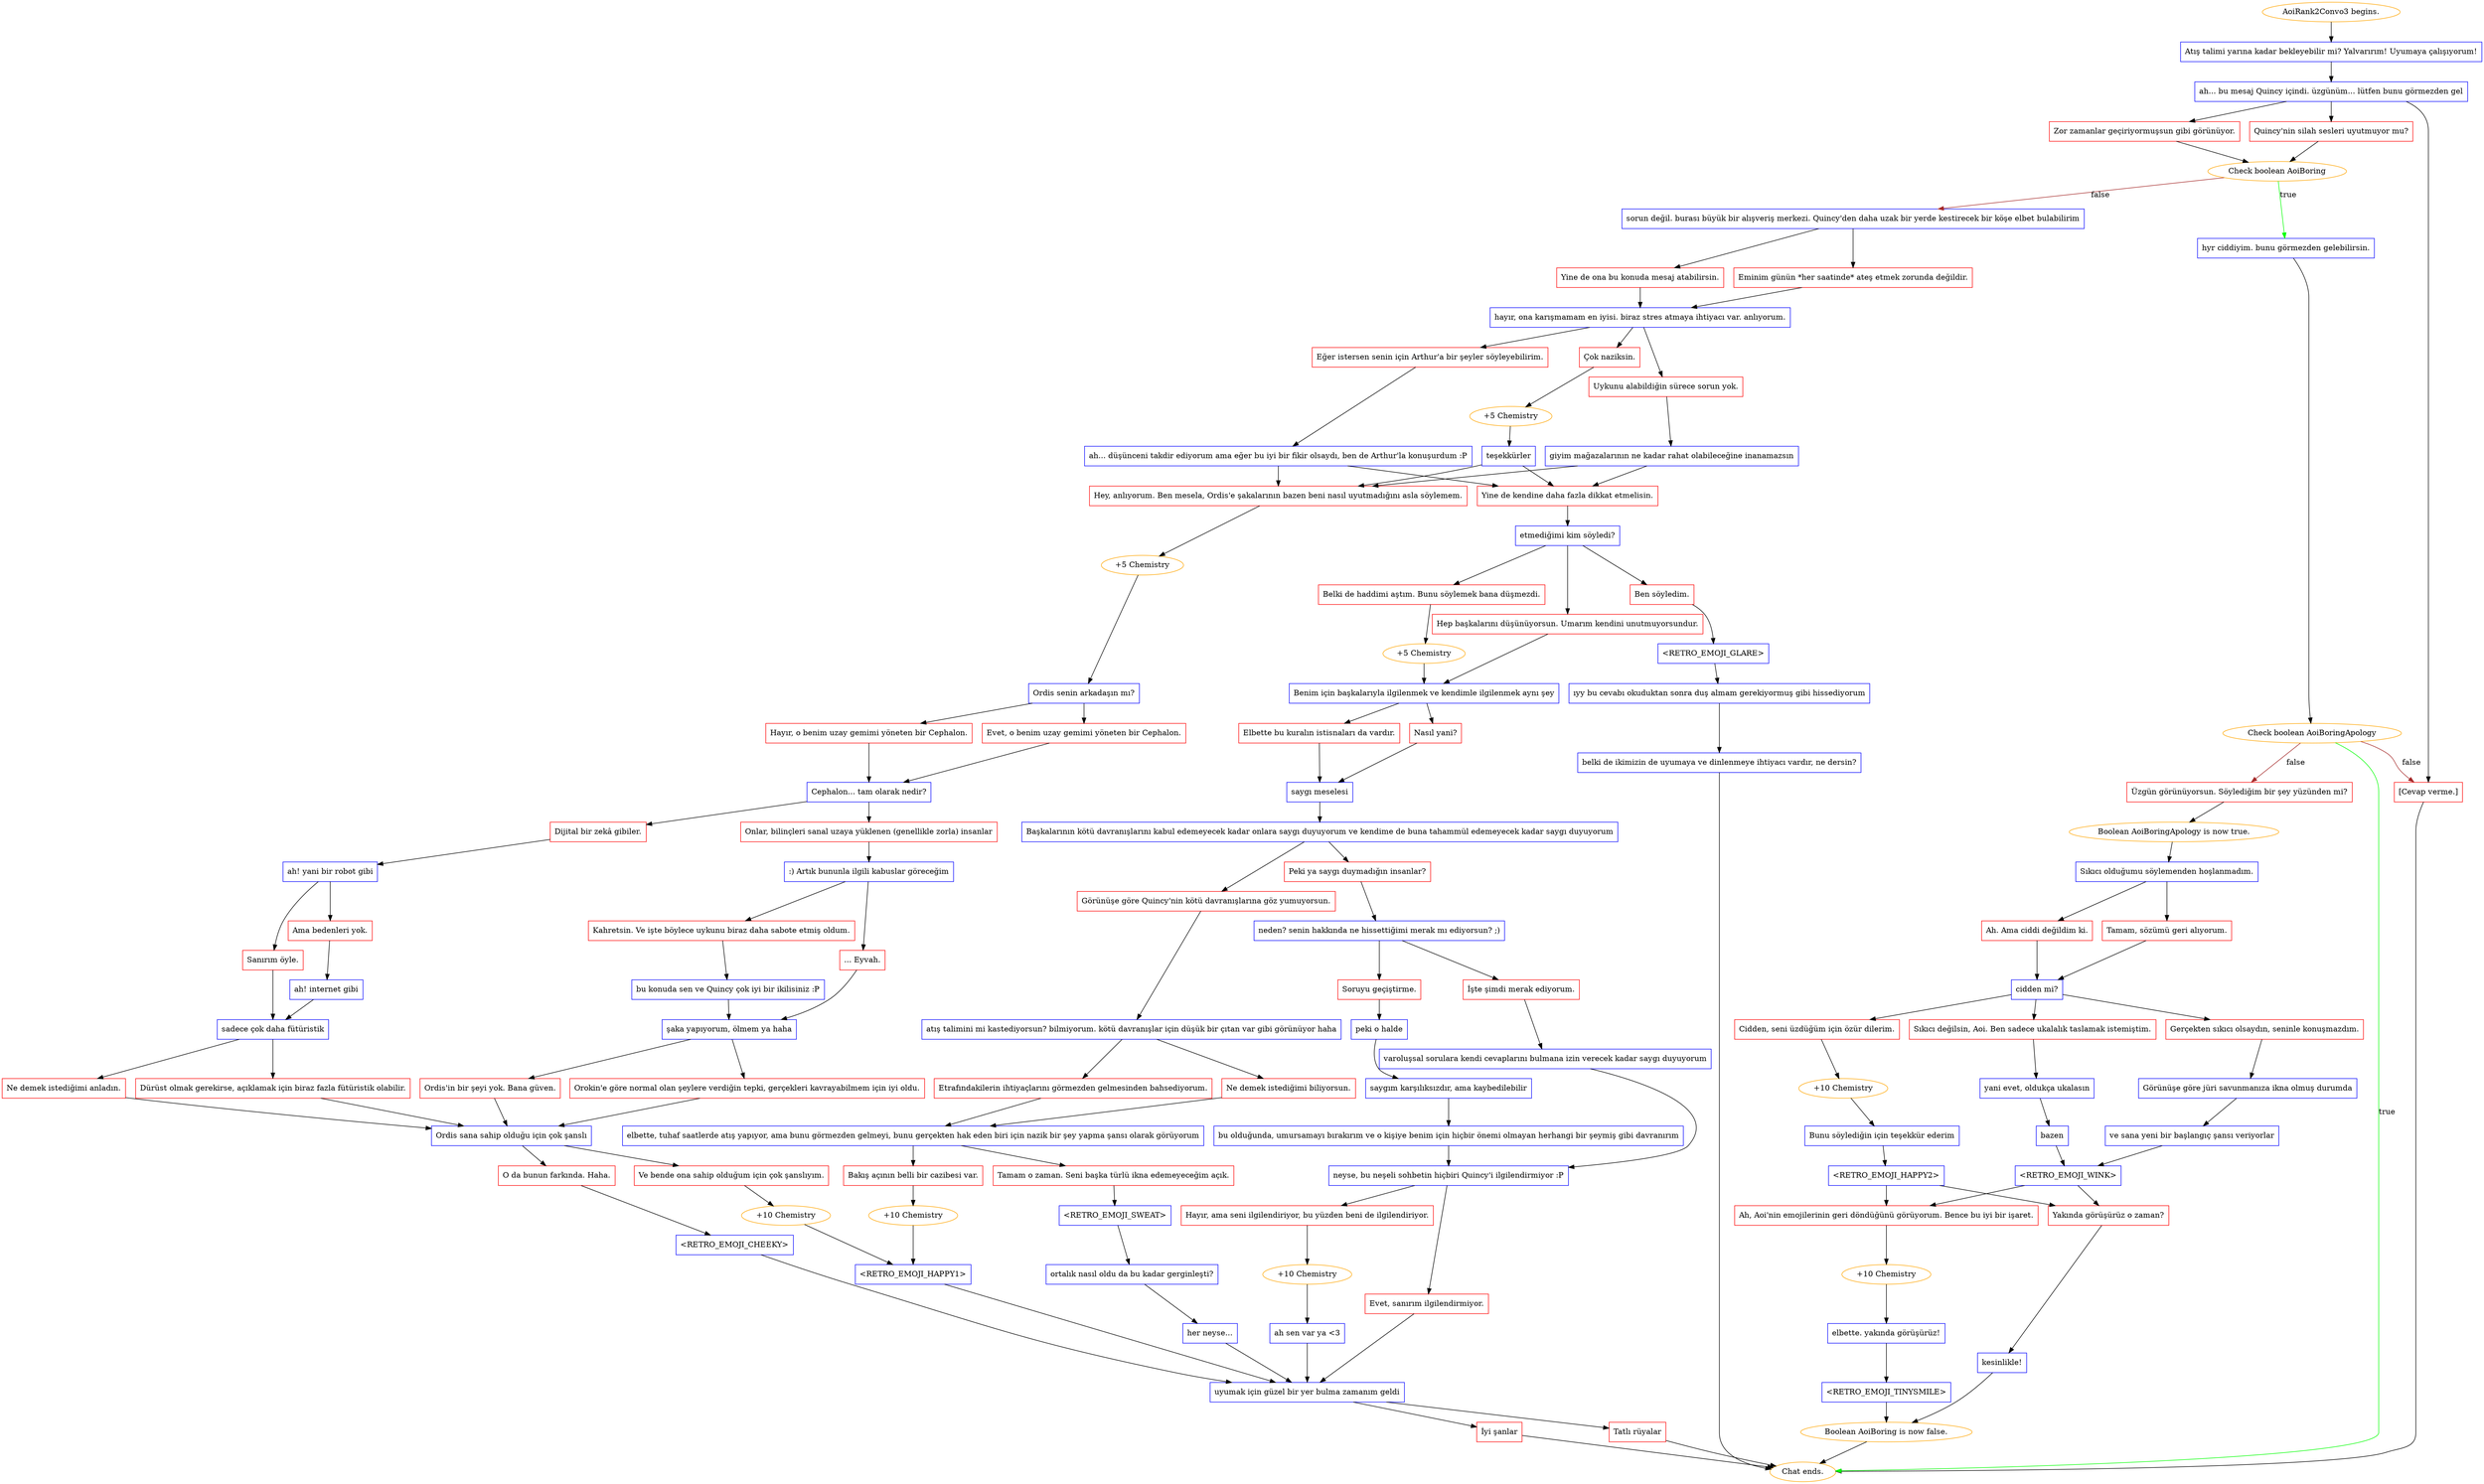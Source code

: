 digraph {
	"AoiRank2Convo3 begins." [color=orange];
		"AoiRank2Convo3 begins." -> j290941563;
	j290941563 [label="Atış talimi yarına kadar bekleyebilir mi? Yalvarırım! Uyumaya çalışıyorum!",shape=box,color=blue];
		j290941563 -> j3487948817;
	j3487948817 [label="ah... bu mesaj Quincy içindi. üzgünüm... lütfen bunu görmezden gel",shape=box,color=blue];
		j3487948817 -> j2423630899;
		j3487948817 -> j311198580;
		j3487948817 -> j2482094916;
	j2423630899 [label="Quincy'nin silah sesleri uyutmuyor mu?",shape=box,color=red];
		j2423630899 -> j984047784;
	j311198580 [label="Zor zamanlar geçiriyormuşsun gibi görünüyor.",shape=box,color=red];
		j311198580 -> j984047784;
	j2482094916 [label="[Cevap verme.]",shape=box,color=red];
		j2482094916 -> "Chat ends.";
	j984047784 [label="Check boolean AoiBoring",color=orange];
		j984047784 -> j34067887 [label=true,color=green];
		j984047784 -> j3865628236 [label=false,color=brown];
	"Chat ends." [color=orange];
	j34067887 [label="hyr ciddiyim. bunu görmezden gelebilirsin.",shape=box,color=blue];
		j34067887 -> j1748829211;
	j3865628236 [label="sorun değil. burası büyük bir alışveriş merkezi. Quincy'den daha uzak bir yerde kestirecek bir köşe elbet bulabilirim",shape=box,color=blue];
		j3865628236 -> j3666377145;
		j3865628236 -> j2495809992;
	j1748829211 [label="Check boolean AoiBoringApology",color=orange];
		j1748829211 -> "Chat ends." [label=true,color=green];
		j1748829211 -> j3680033936 [label=false,color=brown];
		j1748829211 -> j2482094916 [label=false,color=brown];
	j3666377145 [label="Eminim günün *her saatinde* ateş etmek zorunda değildir.",shape=box,color=red];
		j3666377145 -> j1446795686;
	j2495809992 [label="Yine de ona bu konuda mesaj atabilirsin.",shape=box,color=red];
		j2495809992 -> j1446795686;
	j3680033936 [label="Üzgün görünüyorsun. Söylediğim bir şey yüzünden mi?",shape=box,color=red];
		j3680033936 -> j4132350748;
	j1446795686 [label="hayır, ona karışmamam en iyisi. biraz stres atmaya ihtiyacı var. anlıyorum.",shape=box,color=blue];
		j1446795686 -> j1113591287;
		j1446795686 -> j1756657238;
		j1446795686 -> j3253082604;
	j4132350748 [label="Boolean AoiBoringApology is now true.",color=orange];
		j4132350748 -> j871006619;
	j1113591287 [label="Eğer istersen senin için Arthur'a bir şeyler söyleyebilirim.",shape=box,color=red];
		j1113591287 -> j3871690362;
	j1756657238 [label="Çok naziksin.",shape=box,color=red];
		j1756657238 -> j3058572212;
	j3253082604 [label="Uykunu alabildiğin sürece sorun yok.",shape=box,color=red];
		j3253082604 -> j3735063214;
	j871006619 [label="Sıkıcı olduğumu söylemenden hoşlanmadım.",shape=box,color=blue];
		j871006619 -> j1659813073;
		j871006619 -> j3427246966;
	j3871690362 [label="ah... düşünceni takdir ediyorum ama eğer bu iyi bir fikir olsaydı, ben de Arthur'la konuşurdum :P",shape=box,color=blue];
		j3871690362 -> j2788415256;
		j3871690362 -> j190157785;
	j3058572212 [label="+5 Chemistry",color=orange];
		j3058572212 -> j3562252586;
	j3735063214 [label="giyim mağazalarının ne kadar rahat olabileceğine inanamazsın",shape=box,color=blue];
		j3735063214 -> j2788415256;
		j3735063214 -> j190157785;
	j1659813073 [label="Ah. Ama ciddi değildim ki.",shape=box,color=red];
		j1659813073 -> j1656195260;
	j3427246966 [label="Tamam, sözümü geri alıyorum.",shape=box,color=red];
		j3427246966 -> j1656195260;
	j2788415256 [label="Hey, anlıyorum. Ben mesela, Ordis'e şakalarının bazen beni nasıl uyutmadığını asla söylemem.",shape=box,color=red];
		j2788415256 -> j3603812318;
	j190157785 [label="Yine de kendine daha fazla dikkat etmelisin.",shape=box,color=red];
		j190157785 -> j2350903901;
	j3562252586 [label="teşekkürler",shape=box,color=blue];
		j3562252586 -> j2788415256;
		j3562252586 -> j190157785;
	j1656195260 [label="cidden mi?",shape=box,color=blue];
		j1656195260 -> j93945174;
		j1656195260 -> j2922071994;
		j1656195260 -> j4203378904;
	j3603812318 [label="+5 Chemistry",color=orange];
		j3603812318 -> j1577728982;
	j2350903901 [label="etmediğimi kim söyledi?",shape=box,color=blue];
		j2350903901 -> j2505674128;
		j2350903901 -> j2964307357;
		j2350903901 -> j3068665820;
	j93945174 [label="Cidden, seni üzdüğüm için özür dilerim.",shape=box,color=red];
		j93945174 -> j4087829554;
	j2922071994 [label="Sıkıcı değilsin, Aoi. Ben sadece ukalalık taslamak istemiştim.",shape=box,color=red];
		j2922071994 -> j2155492772;
	j4203378904 [label="Gerçekten sıkıcı olsaydın, seninle konuşmazdım.",shape=box,color=red];
		j4203378904 -> j3410653692;
	j1577728982 [label="Ordis senin arkadaşın mı?",shape=box,color=blue];
		j1577728982 -> j1799526797;
		j1577728982 -> j3239482251;
	j2505674128 [label="Hep başkalarını düşünüyorsun. Umarım kendini unutmuyorsundur.",shape=box,color=red];
		j2505674128 -> j2641331434;
	j2964307357 [label="Belki de haddimi aştım. Bunu söylemek bana düşmezdi.",shape=box,color=red];
		j2964307357 -> j2912028937;
	j3068665820 [label="Ben söyledim.",shape=box,color=red];
		j3068665820 -> j685251732;
	j4087829554 [label="+10 Chemistry",color=orange];
		j4087829554 -> j922251458;
	j2155492772 [label="yani evet, oldukça ukalasın",shape=box,color=blue];
		j2155492772 -> j2341842781;
	j3410653692 [label="Görünüşe göre jüri savunmanıza ikna olmuş durumda",shape=box,color=blue];
		j3410653692 -> j3501886071;
	j1799526797 [label="Evet, o benim uzay gemimi yöneten bir Cephalon.",shape=box,color=red];
		j1799526797 -> j3278943691;
	j3239482251 [label="Hayır, o benim uzay gemimi yöneten bir Cephalon.",shape=box,color=red];
		j3239482251 -> j3278943691;
	j2641331434 [label="Benim için başkalarıyla ilgilenmek ve kendimle ilgilenmek aynı şey",shape=box,color=blue];
		j2641331434 -> j2676674080;
		j2641331434 -> j2093246800;
	j2912028937 [label="+5 Chemistry",color=orange];
		j2912028937 -> j2641331434;
	j685251732 [label="<RETRO_EMOJI_GLARE>",shape=box,color=blue];
		j685251732 -> j2705108233;
	j922251458 [label="Bunu söylediğin için teşekkür ederim",shape=box,color=blue];
		j922251458 -> j1995693646;
	j2341842781 [label="bazen",shape=box,color=blue];
		j2341842781 -> j3783714755;
	j3501886071 [label="ve sana yeni bir başlangıç şansı veriyorlar",shape=box,color=blue];
		j3501886071 -> j3783714755;
	j3278943691 [label="Cephalon... tam olarak nedir?",shape=box,color=blue];
		j3278943691 -> j416590949;
		j3278943691 -> j1296624772;
	j2676674080 [label="Elbette bu kuralın istisnaları da vardır.",shape=box,color=red];
		j2676674080 -> j356011652;
	j2093246800 [label="Nasıl yani?",shape=box,color=red];
		j2093246800 -> j356011652;
	j2705108233 [label="ıyy bu cevabı okuduktan sonra duş almam gerekiyormuş gibi hissediyorum",shape=box,color=blue];
		j2705108233 -> j1157102055;
	j1995693646 [label="<RETRO_EMOJI_HAPPY2>",shape=box,color=blue];
		j1995693646 -> j1009603135;
		j1995693646 -> j2393634203;
	j3783714755 [label="<RETRO_EMOJI_WINK>",shape=box,color=blue];
		j3783714755 -> j1009603135;
		j3783714755 -> j2393634203;
	j416590949 [label="Dijital bir zekâ gibiler.",shape=box,color=red];
		j416590949 -> j2112928710;
	j1296624772 [label="Onlar, bilinçleri sanal uzaya yüklenen (genellikle zorla) insanlar",shape=box,color=red];
		j1296624772 -> j3219952089;
	j356011652 [label="saygı meselesi",shape=box,color=blue];
		j356011652 -> j2381516788;
	j1157102055 [label="belki de ikimizin de uyumaya ve dinlenmeye ihtiyacı vardır, ne dersin?",shape=box,color=blue];
		j1157102055 -> "Chat ends.";
	j1009603135 [label="Yakında görüşürüz o zaman?",shape=box,color=red];
		j1009603135 -> j2912027951;
	j2393634203 [label="Ah, Aoi'nin emojilerinin geri döndüğünü görüyorum. Bence bu iyi bir işaret.",shape=box,color=red];
		j2393634203 -> j1173977084;
	j2112928710 [label="ah! yani bir robot gibi",shape=box,color=blue];
		j2112928710 -> j1836978712;
		j2112928710 -> j1510341137;
	j3219952089 [label=":) Artık bununla ilgili kabuslar göreceğim",shape=box,color=blue];
		j3219952089 -> j2929202271;
		j3219952089 -> j1281038968;
	j2381516788 [label="Başkalarının kötü davranışlarını kabul edemeyecek kadar onlara saygı duyuyorum ve kendime de buna tahammül edemeyecek kadar saygı duyuyorum",shape=box,color=blue];
		j2381516788 -> j656451872;
		j2381516788 -> j3520146226;
	j2912027951 [label="kesinlikle!",shape=box,color=blue];
		j2912027951 -> j2581611291;
	j1173977084 [label="+10 Chemistry",color=orange];
		j1173977084 -> j3342472452;
	j1836978712 [label="Sanırım öyle.",shape=box,color=red];
		j1836978712 -> j2132789274;
	j1510341137 [label="Ama bedenleri yok.",shape=box,color=red];
		j1510341137 -> j148022376;
	j2929202271 [label="Kahretsin. Ve işte böylece uykunu biraz daha sabote etmiş oldum.",shape=box,color=red];
		j2929202271 -> j426549967;
	j1281038968 [label="... Eyvah.",shape=box,color=red];
		j1281038968 -> j2699747398;
	j656451872 [label="Peki ya saygı duymadığın insanlar?",shape=box,color=red];
		j656451872 -> j3951659027;
	j3520146226 [label="Görünüşe göre Quincy'nin kötü davranışlarına göz yumuyorsun.",shape=box,color=red];
		j3520146226 -> j2593698170;
	j2581611291 [label="Boolean AoiBoring is now false.",color=orange];
		j2581611291 -> "Chat ends.";
	j3342472452 [label="elbette. yakında görüşürüz!",shape=box,color=blue];
		j3342472452 -> j153386734;
	j2132789274 [label="sadece çok daha fütüristik",shape=box,color=blue];
		j2132789274 -> j1414576701;
		j2132789274 -> j1534084673;
	j148022376 [label="ah! internet gibi",shape=box,color=blue];
		j148022376 -> j2132789274;
	j426549967 [label="bu konuda sen ve Quincy çok iyi bir ikilisiniz :P",shape=box,color=blue];
		j426549967 -> j2699747398;
	j2699747398 [label="şaka yapıyorum, ölmem ya haha",shape=box,color=blue];
		j2699747398 -> j129823112;
		j2699747398 -> j3934085665;
	j3951659027 [label="neden? senin hakkında ne hissettiğimi merak mı ediyorsun? ;)",shape=box,color=blue];
		j3951659027 -> j2830050828;
		j3951659027 -> j2301175092;
	j2593698170 [label="atış talimini mi kastediyorsun? bilmiyorum. kötü davranışlar için düşük bir çıtan var gibi görünüyor haha",shape=box,color=blue];
		j2593698170 -> j4007011430;
		j2593698170 -> j232936311;
	j153386734 [label="<RETRO_EMOJI_TINYSMILE>",shape=box,color=blue];
		j153386734 -> j2581611291;
	j1414576701 [label="Ne demek istediğimi anladın.",shape=box,color=red];
		j1414576701 -> j1136433855;
	j1534084673 [label="Dürüst olmak gerekirse, açıklamak için biraz fazla fütüristik olabilir.",shape=box,color=red];
		j1534084673 -> j1136433855;
	j129823112 [label="Ordis'in bir şeyi yok. Bana güven.",shape=box,color=red];
		j129823112 -> j1136433855;
	j3934085665 [label="Orokin'e göre normal olan şeylere verdiğin tepki, gerçekleri kavrayabilmem için iyi oldu.",shape=box,color=red];
		j3934085665 -> j1136433855;
	j2830050828 [label="İşte şimdi merak ediyorum.",shape=box,color=red];
		j2830050828 -> j691439100;
	j2301175092 [label="Soruyu geçiştirme.",shape=box,color=red];
		j2301175092 -> j3438076175;
	j4007011430 [label="Ne demek istediğimi biliyorsun.",shape=box,color=red];
		j4007011430 -> j936256978;
	j232936311 [label="Etrafındakilerin ihtiyaçlarını görmezden gelmesinden bahsediyorum.",shape=box,color=red];
		j232936311 -> j936256978;
	j1136433855 [label="Ordis sana sahip olduğu için çok şanslı",shape=box,color=blue];
		j1136433855 -> j1314148282;
		j1136433855 -> j1126936645;
	j691439100 [label="varoluşsal sorulara kendi cevaplarını bulmana izin verecek kadar saygı duyuyorum",shape=box,color=blue];
		j691439100 -> j3213870255;
	j3438076175 [label="peki o halde",shape=box,color=blue];
		j3438076175 -> j2559766720;
	j936256978 [label="elbette, tuhaf saatlerde atış yapıyor, ama bunu görmezden gelmeyi, bunu gerçekten hak eden biri için nazik bir şey yapma şansı olarak görüyorum",shape=box,color=blue];
		j936256978 -> j345620075;
		j936256978 -> j542064601;
	j1314148282 [label="O da bunun farkında. Haha.",shape=box,color=red];
		j1314148282 -> j3974465466;
	j1126936645 [label="Ve bende ona sahip olduğum için çok şanslıyım.",shape=box,color=red];
		j1126936645 -> j2513150184;
	j3213870255 [label="neyse, bu neşeli sohbetin hiçbiri Quincy'i ilgilendirmiyor :P",shape=box,color=blue];
		j3213870255 -> j612359838;
		j3213870255 -> j3107433380;
	j2559766720 [label="saygım karşılıksızdır, ama kaybedilebilir",shape=box,color=blue];
		j2559766720 -> j1677626101;
	j345620075 [label="Tamam o zaman. Seni başka türlü ikna edemeyeceğim açık.",shape=box,color=red];
		j345620075 -> j1695835078;
	j542064601 [label="Bakış açının belli bir cazibesi var.",shape=box,color=red];
		j542064601 -> j2030922832;
	j3974465466 [label="<RETRO_EMOJI_CHEEKY>",shape=box,color=blue];
		j3974465466 -> j2731215643;
	j2513150184 [label="+10 Chemistry",color=orange];
		j2513150184 -> j366861089;
	j612359838 [label="Hayır, ama seni ilgilendiriyor, bu yüzden beni de ilgilendiriyor.",shape=box,color=red];
		j612359838 -> j283664059;
	j3107433380 [label="Evet, sanırım ilgilendirmiyor.",shape=box,color=red];
		j3107433380 -> j2731215643;
	j1677626101 [label="bu olduğunda, umursamayı bırakırım ve o kişiye benim için hiçbir önemi olmayan herhangi bir şeymiş gibi davranırım",shape=box,color=blue];
		j1677626101 -> j3213870255;
	j1695835078 [label="<RETRO_EMOJI_SWEAT>",shape=box,color=blue];
		j1695835078 -> j1592873538;
	j2030922832 [label="+10 Chemistry",color=orange];
		j2030922832 -> j366861089;
	j2731215643 [label="uyumak için güzel bir yer bulma zamanım geldi",shape=box,color=blue];
		j2731215643 -> j1929540319;
		j2731215643 -> j1506536666;
	j366861089 [label="<RETRO_EMOJI_HAPPY1>",shape=box,color=blue];
		j366861089 -> j2731215643;
	j283664059 [label="+10 Chemistry",color=orange];
		j283664059 -> j1228069776;
	j1592873538 [label="ortalık nasıl oldu da bu kadar gerginleşti?",shape=box,color=blue];
		j1592873538 -> j3997869606;
	j1929540319 [label="İyi şanlar",shape=box,color=red];
		j1929540319 -> "Chat ends.";
	j1506536666 [label="Tatlı rüyalar",shape=box,color=red];
		j1506536666 -> "Chat ends.";
	j1228069776 [label="ah sen var ya <3",shape=box,color=blue];
		j1228069776 -> j2731215643;
	j3997869606 [label="her neyse...",shape=box,color=blue];
		j3997869606 -> j2731215643;
}